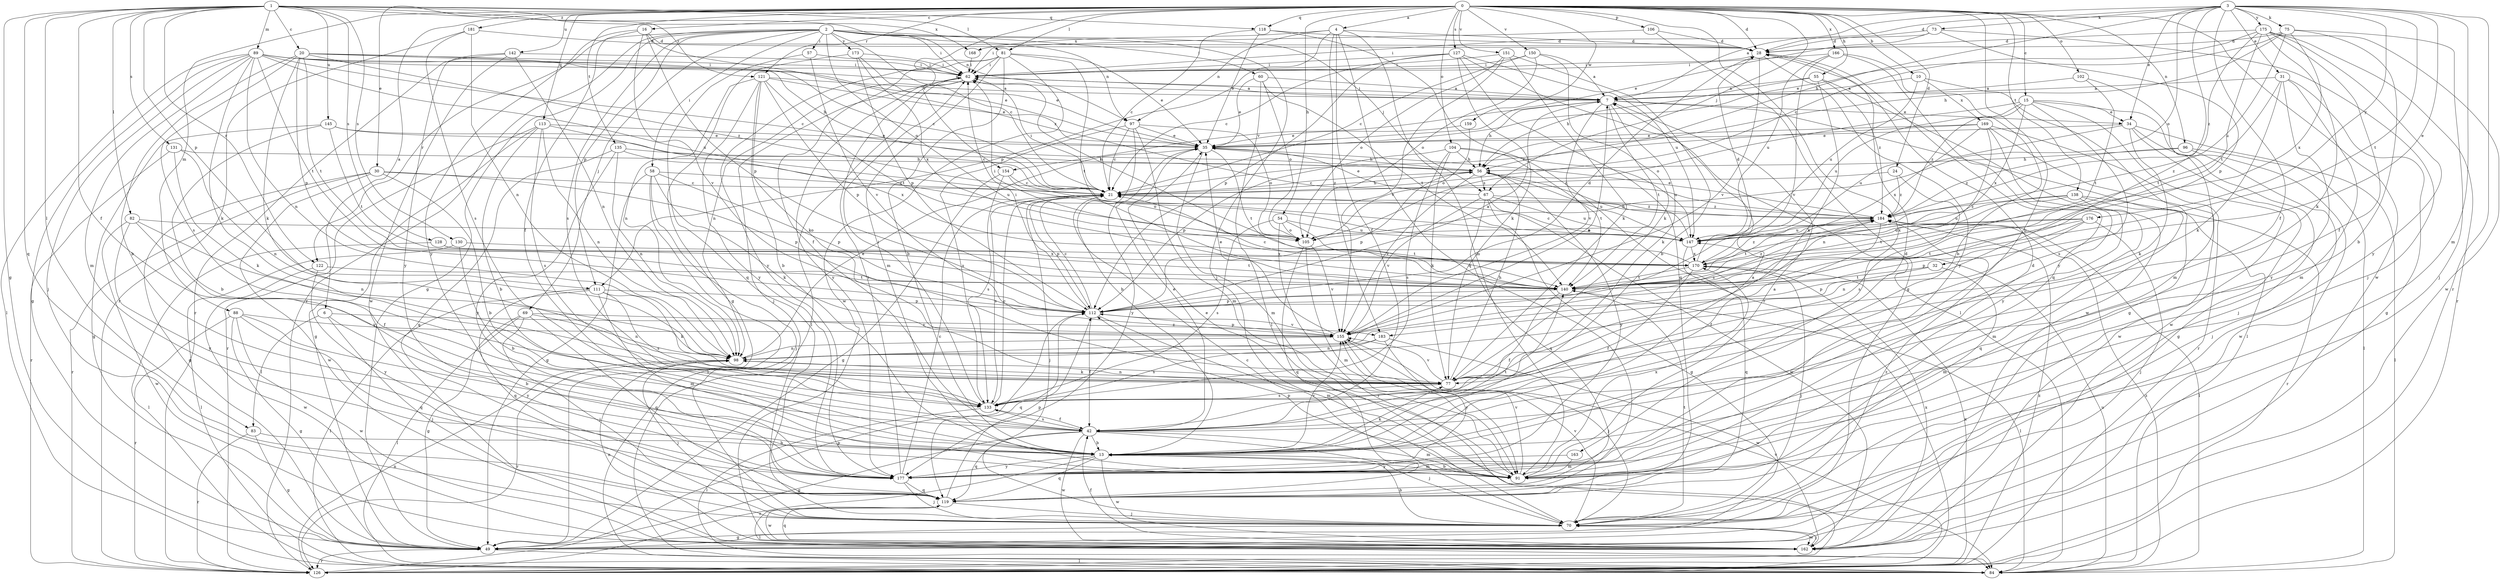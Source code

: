 strict digraph  {
0;
1;
2;
3;
4;
6;
7;
10;
13;
15;
16;
20;
21;
24;
28;
30;
31;
32;
34;
35;
42;
49;
54;
55;
56;
57;
58;
60;
62;
67;
69;
70;
73;
75;
77;
81;
82;
83;
84;
88;
89;
91;
96;
97;
98;
102;
104;
105;
106;
111;
112;
113;
118;
119;
121;
122;
126;
127;
128;
130;
131;
133;
135;
138;
140;
142;
145;
147;
150;
151;
154;
155;
159;
162;
163;
166;
168;
169;
170;
173;
175;
176;
177;
181;
183;
184;
0 -> 4  [label=a];
0 -> 6  [label=a];
0 -> 10  [label=b];
0 -> 13  [label=b];
0 -> 15  [label=c];
0 -> 16  [label=c];
0 -> 24  [label=d];
0 -> 28  [label=d];
0 -> 30  [label=e];
0 -> 54  [label=h];
0 -> 55  [label=h];
0 -> 67  [label=j];
0 -> 81  [label=l];
0 -> 88  [label=m];
0 -> 96  [label=n];
0 -> 102  [label=o];
0 -> 104  [label=o];
0 -> 106  [label=p];
0 -> 113  [label=q];
0 -> 118  [label=q];
0 -> 121  [label=r];
0 -> 127  [label=s];
0 -> 135  [label=t];
0 -> 138  [label=t];
0 -> 142  [label=u];
0 -> 150  [label=v];
0 -> 151  [label=v];
0 -> 154  [label=v];
0 -> 159  [label=w];
0 -> 162  [label=w];
0 -> 163  [label=x];
0 -> 166  [label=x];
0 -> 181  [label=z];
1 -> 20  [label=c];
1 -> 42  [label=f];
1 -> 49  [label=g];
1 -> 81  [label=l];
1 -> 82  [label=l];
1 -> 83  [label=l];
1 -> 89  [label=m];
1 -> 97  [label=n];
1 -> 111  [label=p];
1 -> 118  [label=q];
1 -> 119  [label=q];
1 -> 121  [label=r];
1 -> 122  [label=r];
1 -> 128  [label=s];
1 -> 130  [label=s];
1 -> 131  [label=s];
1 -> 145  [label=u];
1 -> 168  [label=x];
2 -> 21  [label=c];
2 -> 49  [label=g];
2 -> 57  [label=i];
2 -> 58  [label=i];
2 -> 60  [label=i];
2 -> 62  [label=i];
2 -> 67  [label=j];
2 -> 69  [label=j];
2 -> 70  [label=j];
2 -> 97  [label=n];
2 -> 105  [label=o];
2 -> 111  [label=p];
2 -> 122  [label=r];
2 -> 126  [label=r];
2 -> 133  [label=s];
2 -> 173  [label=y];
3 -> 7  [label=a];
3 -> 28  [label=d];
3 -> 31  [label=e];
3 -> 32  [label=e];
3 -> 34  [label=e];
3 -> 42  [label=f];
3 -> 56  [label=h];
3 -> 73  [label=k];
3 -> 75  [label=k];
3 -> 91  [label=m];
3 -> 105  [label=o];
3 -> 126  [label=r];
3 -> 140  [label=t];
3 -> 175  [label=y];
3 -> 176  [label=y];
3 -> 183  [label=z];
4 -> 28  [label=d];
4 -> 42  [label=f];
4 -> 91  [label=m];
4 -> 97  [label=n];
4 -> 111  [label=p];
4 -> 119  [label=q];
4 -> 168  [label=x];
4 -> 183  [label=z];
6 -> 70  [label=j];
6 -> 83  [label=l];
6 -> 177  [label=y];
6 -> 183  [label=z];
7 -> 34  [label=e];
7 -> 56  [label=h];
7 -> 62  [label=i];
7 -> 77  [label=k];
7 -> 84  [label=l];
7 -> 140  [label=t];
7 -> 154  [label=v];
7 -> 155  [label=v];
10 -> 7  [label=a];
10 -> 49  [label=g];
10 -> 147  [label=u];
10 -> 169  [label=x];
13 -> 7  [label=a];
13 -> 28  [label=d];
13 -> 77  [label=k];
13 -> 91  [label=m];
13 -> 119  [label=q];
13 -> 126  [label=r];
13 -> 140  [label=t];
13 -> 155  [label=v];
13 -> 162  [label=w];
13 -> 177  [label=y];
15 -> 34  [label=e];
15 -> 70  [label=j];
15 -> 105  [label=o];
15 -> 133  [label=s];
15 -> 147  [label=u];
15 -> 162  [label=w];
15 -> 170  [label=x];
15 -> 184  [label=z];
16 -> 28  [label=d];
16 -> 42  [label=f];
16 -> 112  [label=p];
16 -> 155  [label=v];
16 -> 177  [label=y];
16 -> 184  [label=z];
20 -> 13  [label=b];
20 -> 21  [label=c];
20 -> 35  [label=e];
20 -> 62  [label=i];
20 -> 77  [label=k];
20 -> 112  [label=p];
20 -> 133  [label=s];
20 -> 140  [label=t];
20 -> 184  [label=z];
21 -> 56  [label=h];
21 -> 62  [label=i];
21 -> 70  [label=j];
21 -> 112  [label=p];
21 -> 133  [label=s];
21 -> 184  [label=z];
24 -> 21  [label=c];
24 -> 133  [label=s];
24 -> 184  [label=z];
28 -> 62  [label=i];
28 -> 119  [label=q];
28 -> 155  [label=v];
28 -> 177  [label=y];
30 -> 13  [label=b];
30 -> 21  [label=c];
30 -> 49  [label=g];
30 -> 112  [label=p];
30 -> 126  [label=r];
30 -> 162  [label=w];
31 -> 7  [label=a];
31 -> 49  [label=g];
31 -> 77  [label=k];
31 -> 91  [label=m];
31 -> 140  [label=t];
31 -> 177  [label=y];
32 -> 91  [label=m];
32 -> 112  [label=p];
32 -> 140  [label=t];
34 -> 35  [label=e];
34 -> 49  [label=g];
34 -> 77  [label=k];
34 -> 84  [label=l];
34 -> 147  [label=u];
34 -> 162  [label=w];
35 -> 56  [label=h];
35 -> 91  [label=m];
35 -> 140  [label=t];
35 -> 177  [label=y];
42 -> 13  [label=b];
42 -> 35  [label=e];
42 -> 49  [label=g];
42 -> 70  [label=j];
42 -> 91  [label=m];
42 -> 119  [label=q];
42 -> 133  [label=s];
42 -> 162  [label=w];
49 -> 84  [label=l];
49 -> 126  [label=r];
54 -> 105  [label=o];
54 -> 126  [label=r];
54 -> 133  [label=s];
54 -> 140  [label=t];
54 -> 147  [label=u];
55 -> 7  [label=a];
55 -> 56  [label=h];
55 -> 77  [label=k];
55 -> 162  [label=w];
55 -> 184  [label=z];
56 -> 21  [label=c];
56 -> 112  [label=p];
56 -> 147  [label=u];
56 -> 155  [label=v];
56 -> 177  [label=y];
56 -> 67  [label=s];
57 -> 62  [label=i];
57 -> 119  [label=q];
57 -> 155  [label=v];
58 -> 21  [label=c];
58 -> 49  [label=g];
58 -> 70  [label=j];
58 -> 77  [label=k];
58 -> 84  [label=l];
58 -> 112  [label=p];
60 -> 7  [label=a];
60 -> 35  [label=e];
60 -> 84  [label=l];
60 -> 105  [label=o];
60 -> 140  [label=t];
62 -> 7  [label=a];
62 -> 70  [label=j];
62 -> 84  [label=l];
62 -> 98  [label=n];
62 -> 177  [label=y];
67 -> 35  [label=e];
67 -> 49  [label=g];
67 -> 119  [label=q];
67 -> 147  [label=u];
67 -> 155  [label=v];
67 -> 162  [label=w];
67 -> 184  [label=z];
69 -> 49  [label=g];
69 -> 70  [label=j];
69 -> 84  [label=l];
69 -> 98  [label=n];
69 -> 119  [label=q];
69 -> 155  [label=v];
70 -> 13  [label=b];
70 -> 21  [label=c];
70 -> 49  [label=g];
70 -> 140  [label=t];
70 -> 155  [label=v];
70 -> 162  [label=w];
70 -> 184  [label=z];
73 -> 28  [label=d];
73 -> 35  [label=e];
73 -> 62  [label=i];
73 -> 70  [label=j];
73 -> 112  [label=p];
75 -> 13  [label=b];
75 -> 28  [label=d];
75 -> 35  [label=e];
75 -> 56  [label=h];
75 -> 70  [label=j];
75 -> 147  [label=u];
75 -> 170  [label=x];
77 -> 56  [label=h];
77 -> 98  [label=n];
77 -> 133  [label=s];
77 -> 155  [label=v];
81 -> 13  [label=b];
81 -> 35  [label=e];
81 -> 42  [label=f];
81 -> 62  [label=i];
81 -> 91  [label=m];
81 -> 140  [label=t];
81 -> 162  [label=w];
81 -> 177  [label=y];
82 -> 42  [label=f];
82 -> 98  [label=n];
82 -> 105  [label=o];
82 -> 162  [label=w];
82 -> 177  [label=y];
83 -> 13  [label=b];
83 -> 49  [label=g];
83 -> 126  [label=r];
84 -> 147  [label=u];
84 -> 184  [label=z];
88 -> 13  [label=b];
88 -> 49  [label=g];
88 -> 119  [label=q];
88 -> 126  [label=r];
88 -> 155  [label=v];
88 -> 162  [label=w];
89 -> 7  [label=a];
89 -> 21  [label=c];
89 -> 49  [label=g];
89 -> 56  [label=h];
89 -> 62  [label=i];
89 -> 70  [label=j];
89 -> 77  [label=k];
89 -> 84  [label=l];
89 -> 91  [label=m];
89 -> 98  [label=n];
89 -> 140  [label=t];
89 -> 147  [label=u];
91 -> 7  [label=a];
91 -> 13  [label=b];
91 -> 28  [label=d];
91 -> 35  [label=e];
91 -> 112  [label=p];
91 -> 155  [label=v];
91 -> 170  [label=x];
96 -> 56  [label=h];
96 -> 70  [label=j];
96 -> 84  [label=l];
96 -> 184  [label=z];
97 -> 13  [label=b];
97 -> 21  [label=c];
97 -> 35  [label=e];
97 -> 91  [label=m];
97 -> 105  [label=o];
97 -> 133  [label=s];
98 -> 7  [label=a];
98 -> 35  [label=e];
98 -> 70  [label=j];
98 -> 77  [label=k];
98 -> 126  [label=r];
102 -> 7  [label=a];
102 -> 91  [label=m];
102 -> 140  [label=t];
104 -> 56  [label=h];
104 -> 77  [label=k];
104 -> 112  [label=p];
104 -> 133  [label=s];
104 -> 140  [label=t];
104 -> 147  [label=u];
105 -> 62  [label=i];
105 -> 91  [label=m];
105 -> 119  [label=q];
105 -> 155  [label=v];
106 -> 28  [label=d];
106 -> 49  [label=g];
106 -> 62  [label=i];
111 -> 77  [label=k];
111 -> 84  [label=l];
111 -> 91  [label=m];
111 -> 112  [label=p];
111 -> 119  [label=q];
111 -> 133  [label=s];
112 -> 7  [label=a];
112 -> 21  [label=c];
112 -> 28  [label=d];
112 -> 42  [label=f];
112 -> 62  [label=i];
112 -> 91  [label=m];
112 -> 119  [label=q];
112 -> 155  [label=v];
113 -> 13  [label=b];
113 -> 35  [label=e];
113 -> 49  [label=g];
113 -> 98  [label=n];
113 -> 126  [label=r];
113 -> 133  [label=s];
113 -> 170  [label=x];
118 -> 21  [label=c];
118 -> 28  [label=d];
118 -> 35  [label=e];
118 -> 126  [label=r];
119 -> 70  [label=j];
119 -> 84  [label=l];
119 -> 112  [label=p];
119 -> 162  [label=w];
121 -> 7  [label=a];
121 -> 13  [label=b];
121 -> 35  [label=e];
121 -> 77  [label=k];
121 -> 98  [label=n];
121 -> 112  [label=p];
121 -> 140  [label=t];
121 -> 177  [label=y];
122 -> 140  [label=t];
122 -> 162  [label=w];
122 -> 177  [label=y];
126 -> 98  [label=n];
126 -> 112  [label=p];
126 -> 155  [label=v];
126 -> 170  [label=x];
126 -> 184  [label=z];
127 -> 21  [label=c];
127 -> 62  [label=i];
127 -> 77  [label=k];
127 -> 84  [label=l];
127 -> 112  [label=p];
127 -> 119  [label=q];
127 -> 147  [label=u];
128 -> 84  [label=l];
128 -> 140  [label=t];
128 -> 170  [label=x];
130 -> 13  [label=b];
130 -> 84  [label=l];
130 -> 170  [label=x];
131 -> 56  [label=h];
131 -> 77  [label=k];
131 -> 98  [label=n];
131 -> 126  [label=r];
133 -> 21  [label=c];
133 -> 42  [label=f];
133 -> 62  [label=i];
133 -> 84  [label=l];
135 -> 56  [label=h];
135 -> 98  [label=n];
135 -> 119  [label=q];
135 -> 147  [label=u];
135 -> 177  [label=y];
138 -> 91  [label=m];
138 -> 119  [label=q];
138 -> 126  [label=r];
138 -> 140  [label=t];
138 -> 147  [label=u];
138 -> 184  [label=z];
140 -> 21  [label=c];
140 -> 42  [label=f];
140 -> 84  [label=l];
140 -> 112  [label=p];
140 -> 184  [label=z];
142 -> 62  [label=i];
142 -> 98  [label=n];
142 -> 126  [label=r];
142 -> 162  [label=w];
142 -> 177  [label=y];
145 -> 13  [label=b];
145 -> 21  [label=c];
145 -> 35  [label=e];
145 -> 49  [label=g];
145 -> 140  [label=t];
147 -> 21  [label=c];
147 -> 56  [label=h];
147 -> 119  [label=q];
147 -> 170  [label=x];
150 -> 7  [label=a];
150 -> 21  [label=c];
150 -> 62  [label=i];
150 -> 77  [label=k];
150 -> 105  [label=o];
151 -> 13  [label=b];
151 -> 62  [label=i];
151 -> 77  [label=k];
151 -> 105  [label=o];
151 -> 155  [label=v];
154 -> 21  [label=c];
154 -> 49  [label=g];
154 -> 105  [label=o];
154 -> 133  [label=s];
155 -> 35  [label=e];
155 -> 70  [label=j];
155 -> 98  [label=n];
155 -> 112  [label=p];
155 -> 184  [label=z];
159 -> 35  [label=e];
159 -> 105  [label=o];
162 -> 42  [label=f];
162 -> 70  [label=j];
162 -> 98  [label=n];
162 -> 119  [label=q];
162 -> 170  [label=x];
163 -> 91  [label=m];
163 -> 177  [label=y];
166 -> 13  [label=b];
166 -> 62  [label=i];
166 -> 147  [label=u];
166 -> 155  [label=v];
166 -> 177  [label=y];
168 -> 62  [label=i];
169 -> 21  [label=c];
169 -> 35  [label=e];
169 -> 98  [label=n];
169 -> 126  [label=r];
169 -> 162  [label=w];
169 -> 170  [label=x];
169 -> 177  [label=y];
170 -> 28  [label=d];
170 -> 42  [label=f];
170 -> 62  [label=i];
170 -> 70  [label=j];
170 -> 140  [label=t];
170 -> 184  [label=z];
173 -> 35  [label=e];
173 -> 49  [label=g];
173 -> 62  [label=i];
173 -> 112  [label=p];
173 -> 170  [label=x];
175 -> 21  [label=c];
175 -> 28  [label=d];
175 -> 42  [label=f];
175 -> 77  [label=k];
175 -> 126  [label=r];
175 -> 140  [label=t];
175 -> 162  [label=w];
175 -> 177  [label=y];
175 -> 184  [label=z];
176 -> 70  [label=j];
176 -> 98  [label=n];
176 -> 105  [label=o];
176 -> 112  [label=p];
176 -> 140  [label=t];
176 -> 147  [label=u];
177 -> 21  [label=c];
177 -> 62  [label=i];
177 -> 70  [label=j];
177 -> 119  [label=q];
181 -> 28  [label=d];
181 -> 98  [label=n];
181 -> 126  [label=r];
181 -> 133  [label=s];
183 -> 98  [label=n];
183 -> 133  [label=s];
183 -> 162  [label=w];
183 -> 177  [label=y];
184 -> 35  [label=e];
184 -> 42  [label=f];
184 -> 84  [label=l];
184 -> 140  [label=t];
184 -> 147  [label=u];
}

